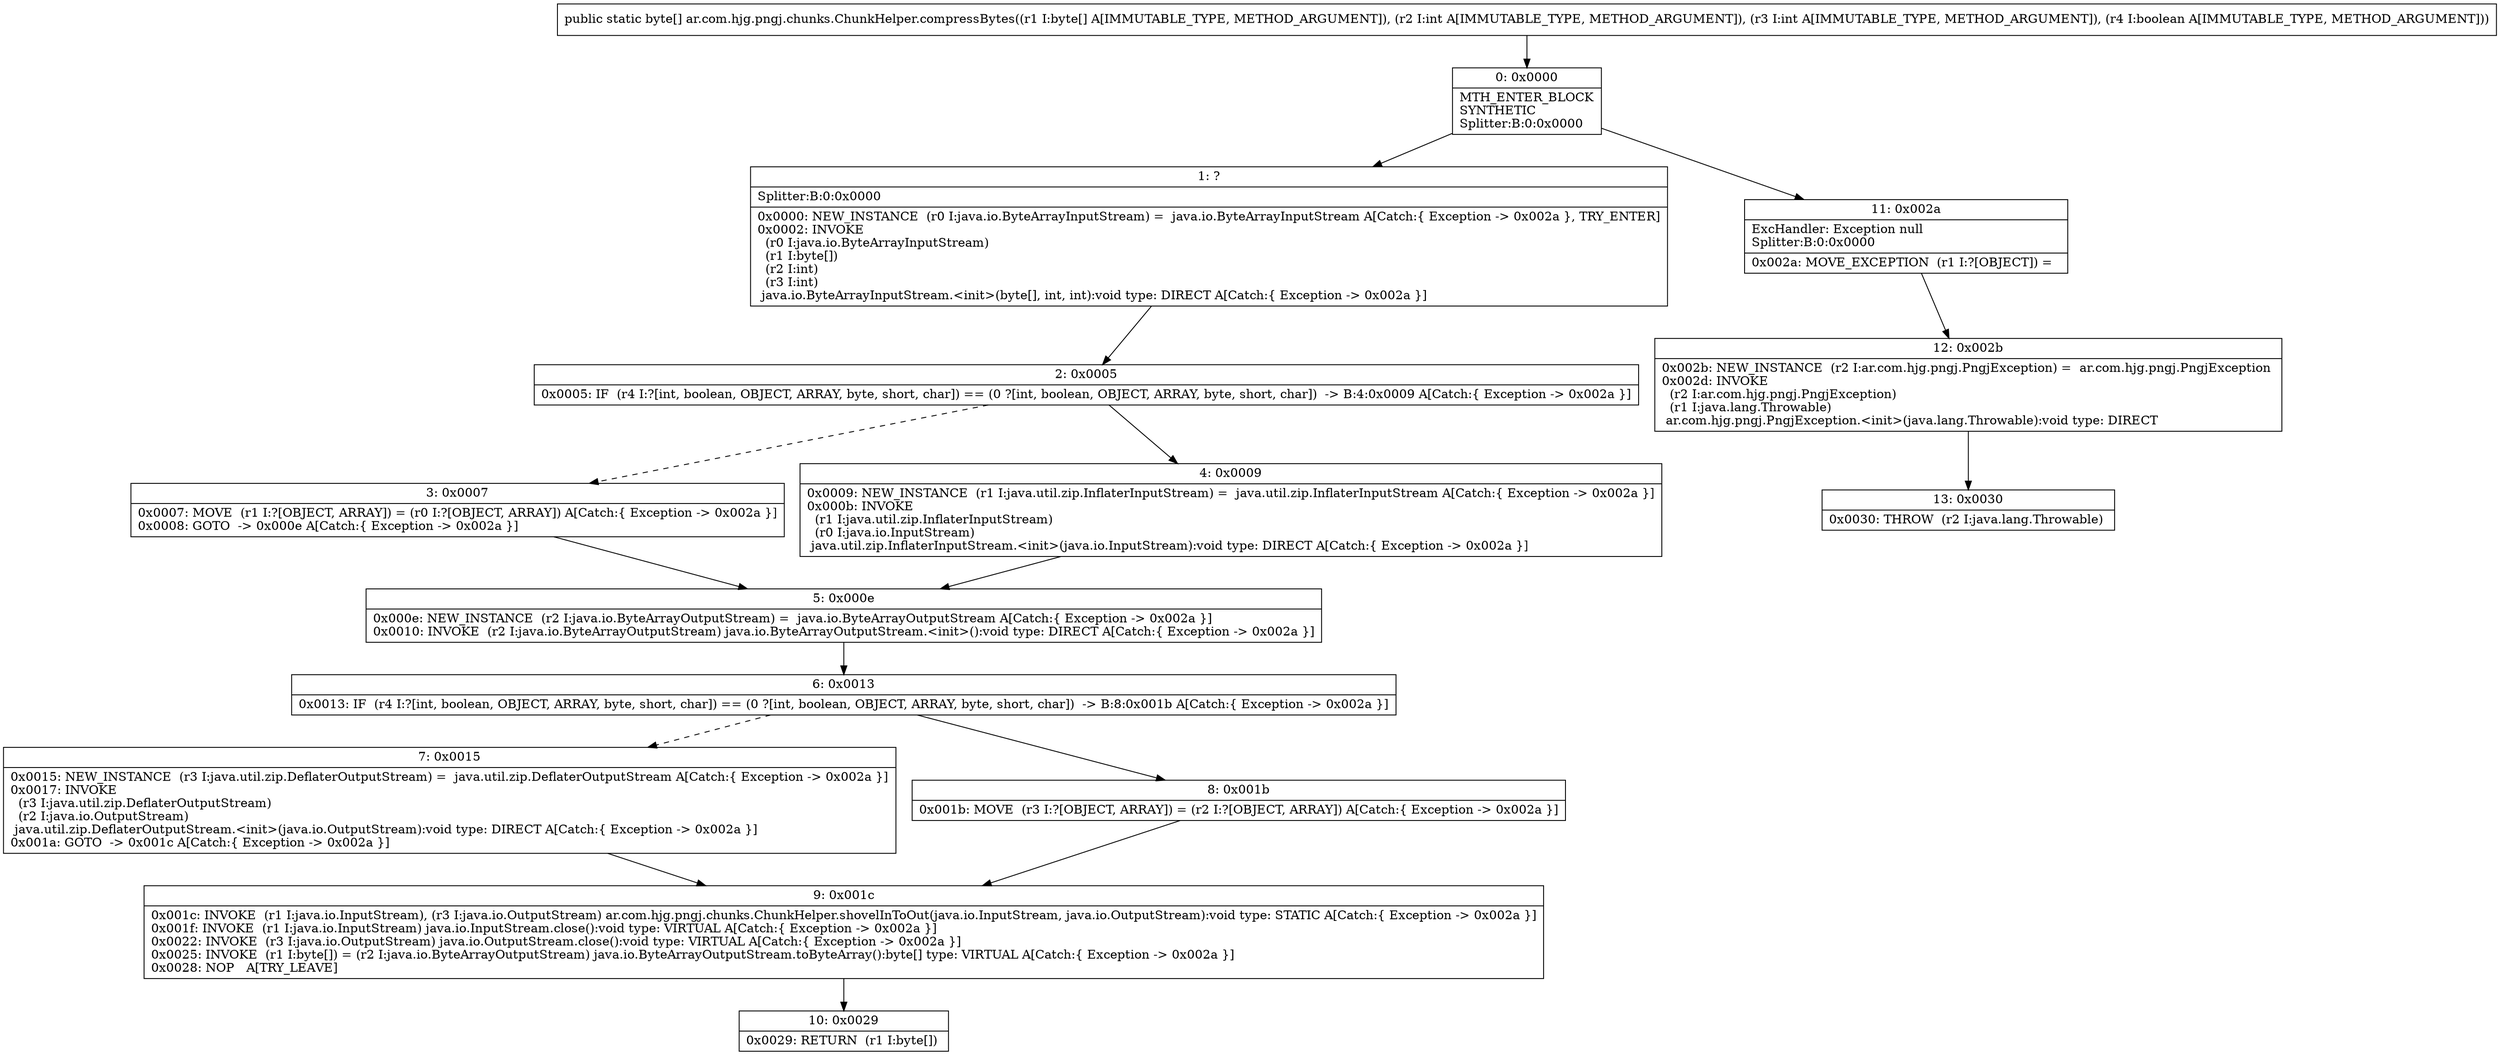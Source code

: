 digraph "CFG forar.com.hjg.pngj.chunks.ChunkHelper.compressBytes([BIIZ)[B" {
Node_0 [shape=record,label="{0\:\ 0x0000|MTH_ENTER_BLOCK\lSYNTHETIC\lSplitter:B:0:0x0000\l}"];
Node_1 [shape=record,label="{1\:\ ?|Splitter:B:0:0x0000\l|0x0000: NEW_INSTANCE  (r0 I:java.io.ByteArrayInputStream) =  java.io.ByteArrayInputStream A[Catch:\{ Exception \-\> 0x002a \}, TRY_ENTER]\l0x0002: INVOKE  \l  (r0 I:java.io.ByteArrayInputStream)\l  (r1 I:byte[])\l  (r2 I:int)\l  (r3 I:int)\l java.io.ByteArrayInputStream.\<init\>(byte[], int, int):void type: DIRECT A[Catch:\{ Exception \-\> 0x002a \}]\l}"];
Node_2 [shape=record,label="{2\:\ 0x0005|0x0005: IF  (r4 I:?[int, boolean, OBJECT, ARRAY, byte, short, char]) == (0 ?[int, boolean, OBJECT, ARRAY, byte, short, char])  \-\> B:4:0x0009 A[Catch:\{ Exception \-\> 0x002a \}]\l}"];
Node_3 [shape=record,label="{3\:\ 0x0007|0x0007: MOVE  (r1 I:?[OBJECT, ARRAY]) = (r0 I:?[OBJECT, ARRAY]) A[Catch:\{ Exception \-\> 0x002a \}]\l0x0008: GOTO  \-\> 0x000e A[Catch:\{ Exception \-\> 0x002a \}]\l}"];
Node_4 [shape=record,label="{4\:\ 0x0009|0x0009: NEW_INSTANCE  (r1 I:java.util.zip.InflaterInputStream) =  java.util.zip.InflaterInputStream A[Catch:\{ Exception \-\> 0x002a \}]\l0x000b: INVOKE  \l  (r1 I:java.util.zip.InflaterInputStream)\l  (r0 I:java.io.InputStream)\l java.util.zip.InflaterInputStream.\<init\>(java.io.InputStream):void type: DIRECT A[Catch:\{ Exception \-\> 0x002a \}]\l}"];
Node_5 [shape=record,label="{5\:\ 0x000e|0x000e: NEW_INSTANCE  (r2 I:java.io.ByteArrayOutputStream) =  java.io.ByteArrayOutputStream A[Catch:\{ Exception \-\> 0x002a \}]\l0x0010: INVOKE  (r2 I:java.io.ByteArrayOutputStream) java.io.ByteArrayOutputStream.\<init\>():void type: DIRECT A[Catch:\{ Exception \-\> 0x002a \}]\l}"];
Node_6 [shape=record,label="{6\:\ 0x0013|0x0013: IF  (r4 I:?[int, boolean, OBJECT, ARRAY, byte, short, char]) == (0 ?[int, boolean, OBJECT, ARRAY, byte, short, char])  \-\> B:8:0x001b A[Catch:\{ Exception \-\> 0x002a \}]\l}"];
Node_7 [shape=record,label="{7\:\ 0x0015|0x0015: NEW_INSTANCE  (r3 I:java.util.zip.DeflaterOutputStream) =  java.util.zip.DeflaterOutputStream A[Catch:\{ Exception \-\> 0x002a \}]\l0x0017: INVOKE  \l  (r3 I:java.util.zip.DeflaterOutputStream)\l  (r2 I:java.io.OutputStream)\l java.util.zip.DeflaterOutputStream.\<init\>(java.io.OutputStream):void type: DIRECT A[Catch:\{ Exception \-\> 0x002a \}]\l0x001a: GOTO  \-\> 0x001c A[Catch:\{ Exception \-\> 0x002a \}]\l}"];
Node_8 [shape=record,label="{8\:\ 0x001b|0x001b: MOVE  (r3 I:?[OBJECT, ARRAY]) = (r2 I:?[OBJECT, ARRAY]) A[Catch:\{ Exception \-\> 0x002a \}]\l}"];
Node_9 [shape=record,label="{9\:\ 0x001c|0x001c: INVOKE  (r1 I:java.io.InputStream), (r3 I:java.io.OutputStream) ar.com.hjg.pngj.chunks.ChunkHelper.shovelInToOut(java.io.InputStream, java.io.OutputStream):void type: STATIC A[Catch:\{ Exception \-\> 0x002a \}]\l0x001f: INVOKE  (r1 I:java.io.InputStream) java.io.InputStream.close():void type: VIRTUAL A[Catch:\{ Exception \-\> 0x002a \}]\l0x0022: INVOKE  (r3 I:java.io.OutputStream) java.io.OutputStream.close():void type: VIRTUAL A[Catch:\{ Exception \-\> 0x002a \}]\l0x0025: INVOKE  (r1 I:byte[]) = (r2 I:java.io.ByteArrayOutputStream) java.io.ByteArrayOutputStream.toByteArray():byte[] type: VIRTUAL A[Catch:\{ Exception \-\> 0x002a \}]\l0x0028: NOP   A[TRY_LEAVE]\l}"];
Node_10 [shape=record,label="{10\:\ 0x0029|0x0029: RETURN  (r1 I:byte[]) \l}"];
Node_11 [shape=record,label="{11\:\ 0x002a|ExcHandler: Exception null\lSplitter:B:0:0x0000\l|0x002a: MOVE_EXCEPTION  (r1 I:?[OBJECT]) =  \l}"];
Node_12 [shape=record,label="{12\:\ 0x002b|0x002b: NEW_INSTANCE  (r2 I:ar.com.hjg.pngj.PngjException) =  ar.com.hjg.pngj.PngjException \l0x002d: INVOKE  \l  (r2 I:ar.com.hjg.pngj.PngjException)\l  (r1 I:java.lang.Throwable)\l ar.com.hjg.pngj.PngjException.\<init\>(java.lang.Throwable):void type: DIRECT \l}"];
Node_13 [shape=record,label="{13\:\ 0x0030|0x0030: THROW  (r2 I:java.lang.Throwable) \l}"];
MethodNode[shape=record,label="{public static byte[] ar.com.hjg.pngj.chunks.ChunkHelper.compressBytes((r1 I:byte[] A[IMMUTABLE_TYPE, METHOD_ARGUMENT]), (r2 I:int A[IMMUTABLE_TYPE, METHOD_ARGUMENT]), (r3 I:int A[IMMUTABLE_TYPE, METHOD_ARGUMENT]), (r4 I:boolean A[IMMUTABLE_TYPE, METHOD_ARGUMENT])) }"];
MethodNode -> Node_0;
Node_0 -> Node_1;
Node_0 -> Node_11;
Node_1 -> Node_2;
Node_2 -> Node_3[style=dashed];
Node_2 -> Node_4;
Node_3 -> Node_5;
Node_4 -> Node_5;
Node_5 -> Node_6;
Node_6 -> Node_7[style=dashed];
Node_6 -> Node_8;
Node_7 -> Node_9;
Node_8 -> Node_9;
Node_9 -> Node_10;
Node_11 -> Node_12;
Node_12 -> Node_13;
}

